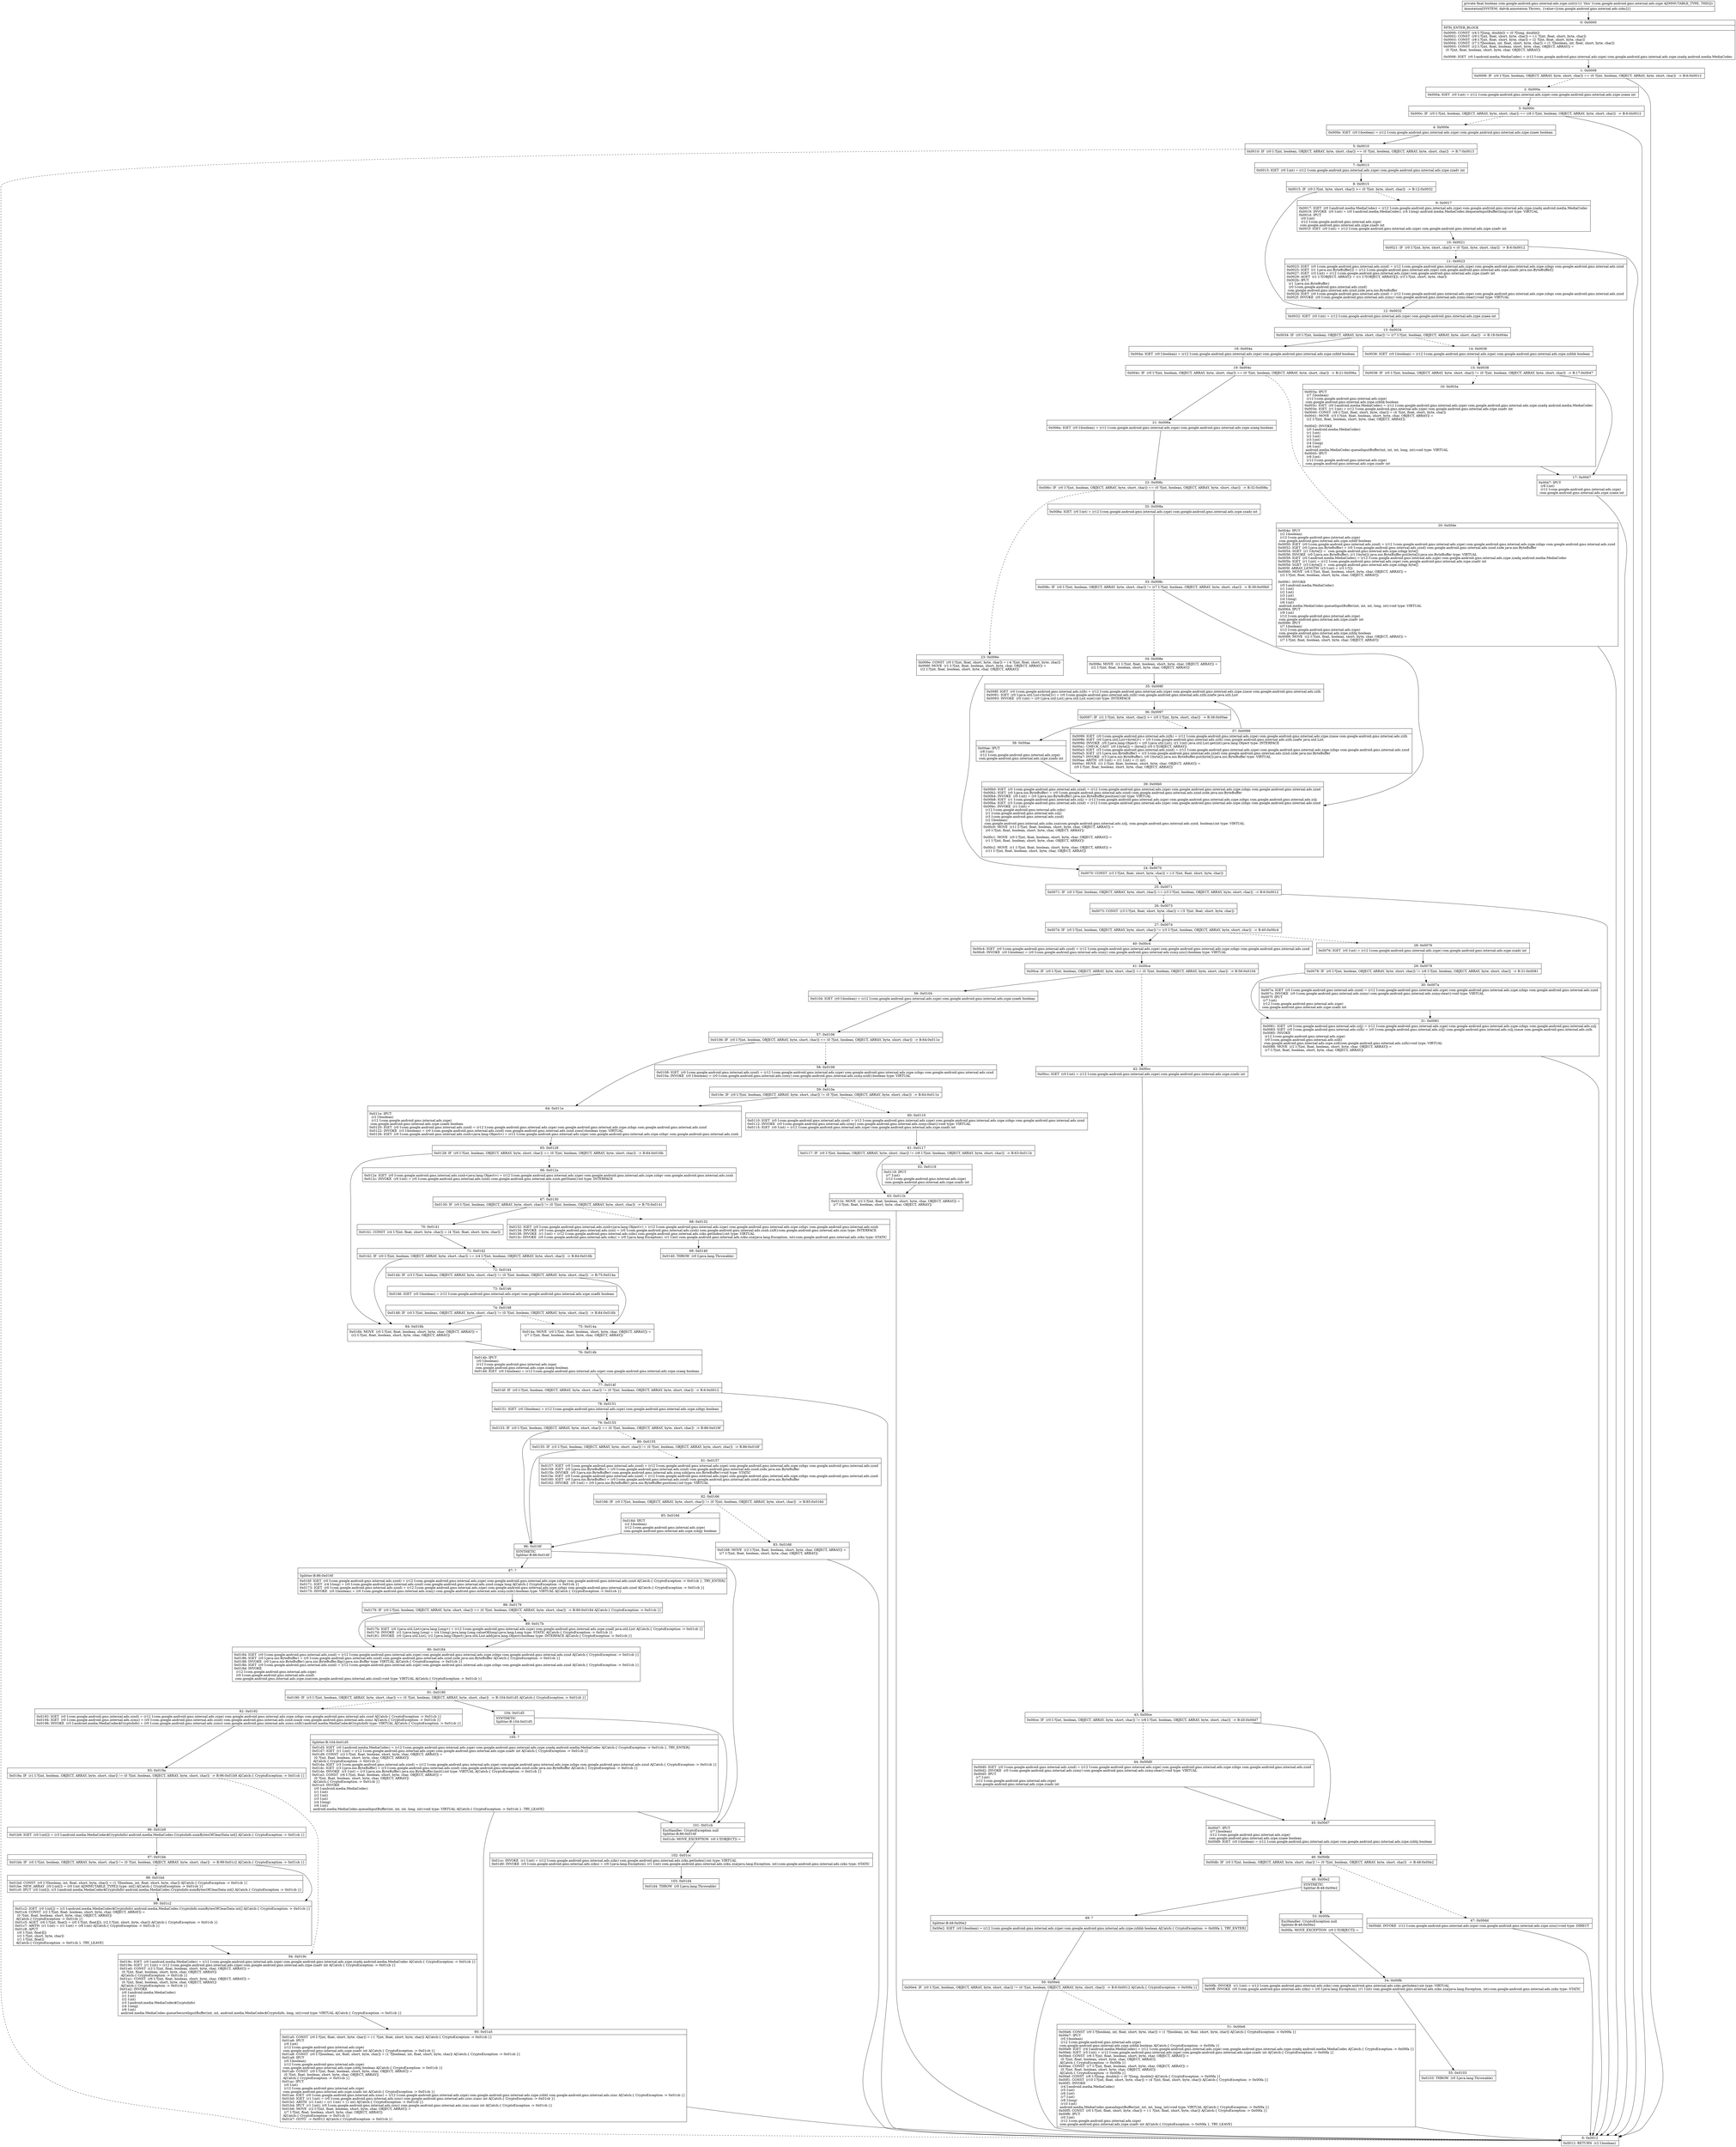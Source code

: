 digraph "CFG forcom.google.android.gms.internal.ads.zzpe.zzit()Z" {
Node_0 [shape=record,label="{0\:\ 0x0000|MTH_ENTER_BLOCK\l|0x0000: CONST  (r4 I:?[long, double]) = (0 ?[long, double]) \l0x0002: CONST  (r9 I:?[int, float, short, byte, char]) = (\-1 ?[int, float, short, byte, char]) \l0x0003: CONST  (r8 I:?[int, float, short, byte, char]) = (2 ?[int, float, short, byte, char]) \l0x0004: CONST  (r7 I:?[boolean, int, float, short, byte, char]) = (1 ?[boolean, int, float, short, byte, char]) \l0x0005: CONST  (r2 I:?[int, float, boolean, short, byte, char, OBJECT, ARRAY]) = \l  (0 ?[int, float, boolean, short, byte, char, OBJECT, ARRAY])\l \l0x0006: IGET  (r0 I:android.media.MediaCodec) = (r12 I:com.google.android.gms.internal.ads.zzpe) com.google.android.gms.internal.ads.zzpe.zzadq android.media.MediaCodec \l}"];
Node_1 [shape=record,label="{1\:\ 0x0008|0x0008: IF  (r0 I:?[int, boolean, OBJECT, ARRAY, byte, short, char]) == (0 ?[int, boolean, OBJECT, ARRAY, byte, short, char])  \-\> B:6:0x0012 \l}"];
Node_2 [shape=record,label="{2\:\ 0x000a|0x000a: IGET  (r0 I:int) = (r12 I:com.google.android.gms.internal.ads.zzpe) com.google.android.gms.internal.ads.zzpe.zzaea int \l}"];
Node_3 [shape=record,label="{3\:\ 0x000c|0x000c: IF  (r0 I:?[int, boolean, OBJECT, ARRAY, byte, short, char]) == (r8 I:?[int, boolean, OBJECT, ARRAY, byte, short, char])  \-\> B:6:0x0012 \l}"];
Node_4 [shape=record,label="{4\:\ 0x000e|0x000e: IGET  (r0 I:boolean) = (r12 I:com.google.android.gms.internal.ads.zzpe) com.google.android.gms.internal.ads.zzpe.zzaee boolean \l}"];
Node_5 [shape=record,label="{5\:\ 0x0010|0x0010: IF  (r0 I:?[int, boolean, OBJECT, ARRAY, byte, short, char]) == (0 ?[int, boolean, OBJECT, ARRAY, byte, short, char])  \-\> B:7:0x0013 \l}"];
Node_6 [shape=record,label="{6\:\ 0x0012|0x0012: RETURN  (r2 I:boolean) \l}"];
Node_7 [shape=record,label="{7\:\ 0x0013|0x0013: IGET  (r0 I:int) = (r12 I:com.google.android.gms.internal.ads.zzpe) com.google.android.gms.internal.ads.zzpe.zzadv int \l}"];
Node_8 [shape=record,label="{8\:\ 0x0015|0x0015: IF  (r0 I:?[int, byte, short, char]) \>= (0 ?[int, byte, short, char])  \-\> B:12:0x0032 \l}"];
Node_9 [shape=record,label="{9\:\ 0x0017|0x0017: IGET  (r0 I:android.media.MediaCodec) = (r12 I:com.google.android.gms.internal.ads.zzpe) com.google.android.gms.internal.ads.zzpe.zzadq android.media.MediaCodec \l0x0019: INVOKE  (r0 I:int) = (r0 I:android.media.MediaCodec), (r4 I:long) android.media.MediaCodec.dequeueInputBuffer(long):int type: VIRTUAL \l0x001d: IPUT  \l  (r0 I:int)\l  (r12 I:com.google.android.gms.internal.ads.zzpe)\l com.google.android.gms.internal.ads.zzpe.zzadv int \l0x001f: IGET  (r0 I:int) = (r12 I:com.google.android.gms.internal.ads.zzpe) com.google.android.gms.internal.ads.zzpe.zzadv int \l}"];
Node_10 [shape=record,label="{10\:\ 0x0021|0x0021: IF  (r0 I:?[int, byte, short, char]) \< (0 ?[int, byte, short, char])  \-\> B:6:0x0012 \l}"];
Node_11 [shape=record,label="{11\:\ 0x0023|0x0023: IGET  (r0 I:com.google.android.gms.internal.ads.zznd) = (r12 I:com.google.android.gms.internal.ads.zzpe) com.google.android.gms.internal.ads.zzpe.zzbgs com.google.android.gms.internal.ads.zznd \l0x0025: IGET  (r1 I:java.nio.ByteBuffer[]) = (r12 I:com.google.android.gms.internal.ads.zzpe) com.google.android.gms.internal.ads.zzpe.zzads java.nio.ByteBuffer[] \l0x0027: IGET  (r3 I:int) = (r12 I:com.google.android.gms.internal.ads.zzpe) com.google.android.gms.internal.ads.zzpe.zzadv int \l0x0029: AGET  (r1 I:?[OBJECT, ARRAY]) = (r1 I:?[OBJECT, ARRAY][]), (r3 I:?[int, short, byte, char]) \l0x002b: IPUT  \l  (r1 I:java.nio.ByteBuffer)\l  (r0 I:com.google.android.gms.internal.ads.zznd)\l com.google.android.gms.internal.ads.zznd.zzde java.nio.ByteBuffer \l0x002d: IGET  (r0 I:com.google.android.gms.internal.ads.zznd) = (r12 I:com.google.android.gms.internal.ads.zzpe) com.google.android.gms.internal.ads.zzpe.zzbgs com.google.android.gms.internal.ads.zznd \l0x002f: INVOKE  (r0 I:com.google.android.gms.internal.ads.zzmy) com.google.android.gms.internal.ads.zzmy.clear():void type: VIRTUAL \l}"];
Node_12 [shape=record,label="{12\:\ 0x0032|0x0032: IGET  (r0 I:int) = (r12 I:com.google.android.gms.internal.ads.zzpe) com.google.android.gms.internal.ads.zzpe.zzaea int \l}"];
Node_13 [shape=record,label="{13\:\ 0x0034|0x0034: IF  (r0 I:?[int, boolean, OBJECT, ARRAY, byte, short, char]) != (r7 I:?[int, boolean, OBJECT, ARRAY, byte, short, char])  \-\> B:18:0x004a \l}"];
Node_14 [shape=record,label="{14\:\ 0x0036|0x0036: IGET  (r0 I:boolean) = (r12 I:com.google.android.gms.internal.ads.zzpe) com.google.android.gms.internal.ads.zzpe.zzbhb boolean \l}"];
Node_15 [shape=record,label="{15\:\ 0x0038|0x0038: IF  (r0 I:?[int, boolean, OBJECT, ARRAY, byte, short, char]) != (0 ?[int, boolean, OBJECT, ARRAY, byte, short, char])  \-\> B:17:0x0047 \l}"];
Node_16 [shape=record,label="{16\:\ 0x003a|0x003a: IPUT  \l  (r7 I:boolean)\l  (r12 I:com.google.android.gms.internal.ads.zzpe)\l com.google.android.gms.internal.ads.zzpe.zzbhk boolean \l0x003c: IGET  (r0 I:android.media.MediaCodec) = (r12 I:com.google.android.gms.internal.ads.zzpe) com.google.android.gms.internal.ads.zzpe.zzadq android.media.MediaCodec \l0x003e: IGET  (r1 I:int) = (r12 I:com.google.android.gms.internal.ads.zzpe) com.google.android.gms.internal.ads.zzpe.zzadv int \l0x0040: CONST  (r6 I:?[int, float, short, byte, char]) = (4 ?[int, float, short, byte, char]) \l0x0041: MOVE  (r3 I:?[int, float, boolean, short, byte, char, OBJECT, ARRAY]) = \l  (r2 I:?[int, float, boolean, short, byte, char, OBJECT, ARRAY])\l \l0x0042: INVOKE  \l  (r0 I:android.media.MediaCodec)\l  (r1 I:int)\l  (r2 I:int)\l  (r3 I:int)\l  (r4 I:long)\l  (r6 I:int)\l android.media.MediaCodec.queueInputBuffer(int, int, int, long, int):void type: VIRTUAL \l0x0045: IPUT  \l  (r9 I:int)\l  (r12 I:com.google.android.gms.internal.ads.zzpe)\l com.google.android.gms.internal.ads.zzpe.zzadv int \l}"];
Node_17 [shape=record,label="{17\:\ 0x0047|0x0047: IPUT  \l  (r8 I:int)\l  (r12 I:com.google.android.gms.internal.ads.zzpe)\l com.google.android.gms.internal.ads.zzpe.zzaea int \l}"];
Node_18 [shape=record,label="{18\:\ 0x004a|0x004a: IGET  (r0 I:boolean) = (r12 I:com.google.android.gms.internal.ads.zzpe) com.google.android.gms.internal.ads.zzpe.zzbhf boolean \l}"];
Node_19 [shape=record,label="{19\:\ 0x004c|0x004c: IF  (r0 I:?[int, boolean, OBJECT, ARRAY, byte, short, char]) == (0 ?[int, boolean, OBJECT, ARRAY, byte, short, char])  \-\> B:21:0x006a \l}"];
Node_20 [shape=record,label="{20\:\ 0x004e|0x004e: IPUT  \l  (r2 I:boolean)\l  (r12 I:com.google.android.gms.internal.ads.zzpe)\l com.google.android.gms.internal.ads.zzpe.zzbhf boolean \l0x0050: IGET  (r0 I:com.google.android.gms.internal.ads.zznd) = (r12 I:com.google.android.gms.internal.ads.zzpe) com.google.android.gms.internal.ads.zzpe.zzbgs com.google.android.gms.internal.ads.zznd \l0x0052: IGET  (r0 I:java.nio.ByteBuffer) = (r0 I:com.google.android.gms.internal.ads.zznd) com.google.android.gms.internal.ads.zznd.zzde java.nio.ByteBuffer \l0x0054: SGET  (r1 I:byte[]) =  com.google.android.gms.internal.ads.zzpe.zzbgp byte[] \l0x0056: INVOKE  (r0 I:java.nio.ByteBuffer), (r1 I:byte[]) java.nio.ByteBuffer.put(byte[]):java.nio.ByteBuffer type: VIRTUAL \l0x0059: IGET  (r0 I:android.media.MediaCodec) = (r12 I:com.google.android.gms.internal.ads.zzpe) com.google.android.gms.internal.ads.zzpe.zzadq android.media.MediaCodec \l0x005b: IGET  (r1 I:int) = (r12 I:com.google.android.gms.internal.ads.zzpe) com.google.android.gms.internal.ads.zzpe.zzadv int \l0x005d: SGET  (r3 I:byte[]) =  com.google.android.gms.internal.ads.zzpe.zzbgp byte[] \l0x005f: ARRAY_LENGTH  (r3 I:int) = (r3 I:?[]) \l0x0060: MOVE  (r6 I:?[int, float, boolean, short, byte, char, OBJECT, ARRAY]) = \l  (r2 I:?[int, float, boolean, short, byte, char, OBJECT, ARRAY])\l \l0x0061: INVOKE  \l  (r0 I:android.media.MediaCodec)\l  (r1 I:int)\l  (r2 I:int)\l  (r3 I:int)\l  (r4 I:long)\l  (r6 I:int)\l android.media.MediaCodec.queueInputBuffer(int, int, int, long, int):void type: VIRTUAL \l0x0064: IPUT  \l  (r9 I:int)\l  (r12 I:com.google.android.gms.internal.ads.zzpe)\l com.google.android.gms.internal.ads.zzpe.zzadv int \l0x0066: IPUT  \l  (r7 I:boolean)\l  (r12 I:com.google.android.gms.internal.ads.zzpe)\l com.google.android.gms.internal.ads.zzpe.zzbhj boolean \l0x0068: MOVE  (r2 I:?[int, float, boolean, short, byte, char, OBJECT, ARRAY]) = \l  (r7 I:?[int, float, boolean, short, byte, char, OBJECT, ARRAY])\l \l}"];
Node_21 [shape=record,label="{21\:\ 0x006a|0x006a: IGET  (r0 I:boolean) = (r12 I:com.google.android.gms.internal.ads.zzpe) com.google.android.gms.internal.ads.zzpe.zzaeg boolean \l}"];
Node_22 [shape=record,label="{22\:\ 0x006c|0x006c: IF  (r0 I:?[int, boolean, OBJECT, ARRAY, byte, short, char]) == (0 ?[int, boolean, OBJECT, ARRAY, byte, short, char])  \-\> B:32:0x008a \l}"];
Node_23 [shape=record,label="{23\:\ 0x006e|0x006e: CONST  (r0 I:?[int, float, short, byte, char]) = (\-4 ?[int, float, short, byte, char]) \l0x006f: MOVE  (r1 I:?[int, float, boolean, short, byte, char, OBJECT, ARRAY]) = \l  (r2 I:?[int, float, boolean, short, byte, char, OBJECT, ARRAY])\l \l}"];
Node_24 [shape=record,label="{24\:\ 0x0070|0x0070: CONST  (r3 I:?[int, float, short, byte, char]) = (\-3 ?[int, float, short, byte, char]) \l}"];
Node_25 [shape=record,label="{25\:\ 0x0071|0x0071: IF  (r0 I:?[int, boolean, OBJECT, ARRAY, byte, short, char]) == (r3 I:?[int, boolean, OBJECT, ARRAY, byte, short, char])  \-\> B:6:0x0012 \l}"];
Node_26 [shape=record,label="{26\:\ 0x0073|0x0073: CONST  (r3 I:?[int, float, short, byte, char]) = (\-5 ?[int, float, short, byte, char]) \l}"];
Node_27 [shape=record,label="{27\:\ 0x0074|0x0074: IF  (r0 I:?[int, boolean, OBJECT, ARRAY, byte, short, char]) != (r3 I:?[int, boolean, OBJECT, ARRAY, byte, short, char])  \-\> B:40:0x00c4 \l}"];
Node_28 [shape=record,label="{28\:\ 0x0076|0x0076: IGET  (r0 I:int) = (r12 I:com.google.android.gms.internal.ads.zzpe) com.google.android.gms.internal.ads.zzpe.zzadz int \l}"];
Node_29 [shape=record,label="{29\:\ 0x0078|0x0078: IF  (r0 I:?[int, boolean, OBJECT, ARRAY, byte, short, char]) != (r8 I:?[int, boolean, OBJECT, ARRAY, byte, short, char])  \-\> B:31:0x0081 \l}"];
Node_30 [shape=record,label="{30\:\ 0x007a|0x007a: IGET  (r0 I:com.google.android.gms.internal.ads.zznd) = (r12 I:com.google.android.gms.internal.ads.zzpe) com.google.android.gms.internal.ads.zzpe.zzbgs com.google.android.gms.internal.ads.zznd \l0x007c: INVOKE  (r0 I:com.google.android.gms.internal.ads.zzmy) com.google.android.gms.internal.ads.zzmy.clear():void type: VIRTUAL \l0x007f: IPUT  \l  (r7 I:int)\l  (r12 I:com.google.android.gms.internal.ads.zzpe)\l com.google.android.gms.internal.ads.zzpe.zzadz int \l}"];
Node_31 [shape=record,label="{31\:\ 0x0081|0x0081: IGET  (r0 I:com.google.android.gms.internal.ads.zzlj) = (r12 I:com.google.android.gms.internal.ads.zzpe) com.google.android.gms.internal.ads.zzpe.zzbgu com.google.android.gms.internal.ads.zzlj \l0x0083: IGET  (r0 I:com.google.android.gms.internal.ads.zzlh) = (r0 I:com.google.android.gms.internal.ads.zzlj) com.google.android.gms.internal.ads.zzlj.zzaue com.google.android.gms.internal.ads.zzlh \l0x0085: INVOKE  \l  (r12 I:com.google.android.gms.internal.ads.zzpe)\l  (r0 I:com.google.android.gms.internal.ads.zzlh)\l com.google.android.gms.internal.ads.zzpe.zzd(com.google.android.gms.internal.ads.zzlh):void type: VIRTUAL \l0x0088: MOVE  (r2 I:?[int, float, boolean, short, byte, char, OBJECT, ARRAY]) = \l  (r7 I:?[int, float, boolean, short, byte, char, OBJECT, ARRAY])\l \l}"];
Node_32 [shape=record,label="{32\:\ 0x008a|0x008a: IGET  (r0 I:int) = (r12 I:com.google.android.gms.internal.ads.zzpe) com.google.android.gms.internal.ads.zzpe.zzadz int \l}"];
Node_33 [shape=record,label="{33\:\ 0x008c|0x008c: IF  (r0 I:?[int, boolean, OBJECT, ARRAY, byte, short, char]) != (r7 I:?[int, boolean, OBJECT, ARRAY, byte, short, char])  \-\> B:39:0x00b0 \l}"];
Node_34 [shape=record,label="{34\:\ 0x008e|0x008e: MOVE  (r1 I:?[int, float, boolean, short, byte, char, OBJECT, ARRAY]) = \l  (r2 I:?[int, float, boolean, short, byte, char, OBJECT, ARRAY])\l \l}"];
Node_35 [shape=record,label="{35\:\ 0x008f|0x008f: IGET  (r0 I:com.google.android.gms.internal.ads.zzlh) = (r12 I:com.google.android.gms.internal.ads.zzpe) com.google.android.gms.internal.ads.zzpe.zzaue com.google.android.gms.internal.ads.zzlh \l0x0091: IGET  (r0 I:java.util.List\<byte[]\>) = (r0 I:com.google.android.gms.internal.ads.zzlh) com.google.android.gms.internal.ads.zzlh.zzafw java.util.List \l0x0093: INVOKE  (r0 I:int) = (r0 I:java.util.List) java.util.List.size():int type: INTERFACE \l}"];
Node_36 [shape=record,label="{36\:\ 0x0097|0x0097: IF  (r1 I:?[int, byte, short, char]) \>= (r0 I:?[int, byte, short, char])  \-\> B:38:0x00ae \l}"];
Node_37 [shape=record,label="{37\:\ 0x0099|0x0099: IGET  (r0 I:com.google.android.gms.internal.ads.zzlh) = (r12 I:com.google.android.gms.internal.ads.zzpe) com.google.android.gms.internal.ads.zzpe.zzaue com.google.android.gms.internal.ads.zzlh \l0x009b: IGET  (r0 I:java.util.List\<byte[]\>) = (r0 I:com.google.android.gms.internal.ads.zzlh) com.google.android.gms.internal.ads.zzlh.zzafw java.util.List \l0x009d: INVOKE  (r0 I:java.lang.Object) = (r0 I:java.util.List), (r1 I:int) java.util.List.get(int):java.lang.Object type: INTERFACE \l0x00a1: CHECK_CAST  (r0 I:byte[]) = (byte[]) (r0 I:?[OBJECT, ARRAY]) \l0x00a3: IGET  (r3 I:com.google.android.gms.internal.ads.zznd) = (r12 I:com.google.android.gms.internal.ads.zzpe) com.google.android.gms.internal.ads.zzpe.zzbgs com.google.android.gms.internal.ads.zznd \l0x00a5: IGET  (r3 I:java.nio.ByteBuffer) = (r3 I:com.google.android.gms.internal.ads.zznd) com.google.android.gms.internal.ads.zznd.zzde java.nio.ByteBuffer \l0x00a7: INVOKE  (r3 I:java.nio.ByteBuffer), (r0 I:byte[]) java.nio.ByteBuffer.put(byte[]):java.nio.ByteBuffer type: VIRTUAL \l0x00aa: ARITH  (r0 I:int) = (r1 I:int) + (1 int) \l0x00ac: MOVE  (r1 I:?[int, float, boolean, short, byte, char, OBJECT, ARRAY]) = \l  (r0 I:?[int, float, boolean, short, byte, char, OBJECT, ARRAY])\l \l}"];
Node_38 [shape=record,label="{38\:\ 0x00ae|0x00ae: IPUT  \l  (r8 I:int)\l  (r12 I:com.google.android.gms.internal.ads.zzpe)\l com.google.android.gms.internal.ads.zzpe.zzadz int \l}"];
Node_39 [shape=record,label="{39\:\ 0x00b0|0x00b0: IGET  (r0 I:com.google.android.gms.internal.ads.zznd) = (r12 I:com.google.android.gms.internal.ads.zzpe) com.google.android.gms.internal.ads.zzpe.zzbgs com.google.android.gms.internal.ads.zznd \l0x00b2: IGET  (r0 I:java.nio.ByteBuffer) = (r0 I:com.google.android.gms.internal.ads.zznd) com.google.android.gms.internal.ads.zznd.zzde java.nio.ByteBuffer \l0x00b4: INVOKE  (r0 I:int) = (r0 I:java.nio.ByteBuffer) java.nio.ByteBuffer.position():int type: VIRTUAL \l0x00b8: IGET  (r1 I:com.google.android.gms.internal.ads.zzlj) = (r12 I:com.google.android.gms.internal.ads.zzpe) com.google.android.gms.internal.ads.zzpe.zzbgu com.google.android.gms.internal.ads.zzlj \l0x00ba: IGET  (r3 I:com.google.android.gms.internal.ads.zznd) = (r12 I:com.google.android.gms.internal.ads.zzpe) com.google.android.gms.internal.ads.zzpe.zzbgs com.google.android.gms.internal.ads.zznd \l0x00bc: INVOKE  (r1 I:int) = \l  (r12 I:com.google.android.gms.internal.ads.zzks)\l  (r1 I:com.google.android.gms.internal.ads.zzlj)\l  (r3 I:com.google.android.gms.internal.ads.zznd)\l  (r2 I:boolean)\l com.google.android.gms.internal.ads.zzks.zza(com.google.android.gms.internal.ads.zzlj, com.google.android.gms.internal.ads.zznd, boolean):int type: VIRTUAL \l0x00c0: MOVE  (r11 I:?[int, float, boolean, short, byte, char, OBJECT, ARRAY]) = \l  (r0 I:?[int, float, boolean, short, byte, char, OBJECT, ARRAY])\l \l0x00c1: MOVE  (r0 I:?[int, float, boolean, short, byte, char, OBJECT, ARRAY]) = \l  (r1 I:?[int, float, boolean, short, byte, char, OBJECT, ARRAY])\l \l0x00c2: MOVE  (r1 I:?[int, float, boolean, short, byte, char, OBJECT, ARRAY]) = \l  (r11 I:?[int, float, boolean, short, byte, char, OBJECT, ARRAY])\l \l}"];
Node_40 [shape=record,label="{40\:\ 0x00c4|0x00c4: IGET  (r0 I:com.google.android.gms.internal.ads.zznd) = (r12 I:com.google.android.gms.internal.ads.zzpe) com.google.android.gms.internal.ads.zzpe.zzbgs com.google.android.gms.internal.ads.zznd \l0x00c6: INVOKE  (r0 I:boolean) = (r0 I:com.google.android.gms.internal.ads.zzmy) com.google.android.gms.internal.ads.zzmy.zzic():boolean type: VIRTUAL \l}"];
Node_41 [shape=record,label="{41\:\ 0x00ca|0x00ca: IF  (r0 I:?[int, boolean, OBJECT, ARRAY, byte, short, char]) == (0 ?[int, boolean, OBJECT, ARRAY, byte, short, char])  \-\> B:56:0x0104 \l}"];
Node_42 [shape=record,label="{42\:\ 0x00cc|0x00cc: IGET  (r0 I:int) = (r12 I:com.google.android.gms.internal.ads.zzpe) com.google.android.gms.internal.ads.zzpe.zzadz int \l}"];
Node_43 [shape=record,label="{43\:\ 0x00ce|0x00ce: IF  (r0 I:?[int, boolean, OBJECT, ARRAY, byte, short, char]) != (r8 I:?[int, boolean, OBJECT, ARRAY, byte, short, char])  \-\> B:45:0x00d7 \l}"];
Node_44 [shape=record,label="{44\:\ 0x00d0|0x00d0: IGET  (r0 I:com.google.android.gms.internal.ads.zznd) = (r12 I:com.google.android.gms.internal.ads.zzpe) com.google.android.gms.internal.ads.zzpe.zzbgs com.google.android.gms.internal.ads.zznd \l0x00d2: INVOKE  (r0 I:com.google.android.gms.internal.ads.zzmy) com.google.android.gms.internal.ads.zzmy.clear():void type: VIRTUAL \l0x00d5: IPUT  \l  (r7 I:int)\l  (r12 I:com.google.android.gms.internal.ads.zzpe)\l com.google.android.gms.internal.ads.zzpe.zzadz int \l}"];
Node_45 [shape=record,label="{45\:\ 0x00d7|0x00d7: IPUT  \l  (r7 I:boolean)\l  (r12 I:com.google.android.gms.internal.ads.zzpe)\l com.google.android.gms.internal.ads.zzpe.zzaee boolean \l0x00d9: IGET  (r0 I:boolean) = (r12 I:com.google.android.gms.internal.ads.zzpe) com.google.android.gms.internal.ads.zzpe.zzbhj boolean \l}"];
Node_46 [shape=record,label="{46\:\ 0x00db|0x00db: IF  (r0 I:?[int, boolean, OBJECT, ARRAY, byte, short, char]) != (0 ?[int, boolean, OBJECT, ARRAY, byte, short, char])  \-\> B:48:0x00e2 \l}"];
Node_47 [shape=record,label="{47\:\ 0x00dd|0x00dd: INVOKE  (r12 I:com.google.android.gms.internal.ads.zzpe) com.google.android.gms.internal.ads.zzpe.zziu():void type: DIRECT \l}"];
Node_48 [shape=record,label="{48\:\ 0x00e2|SYNTHETIC\lSplitter:B:48:0x00e2\l}"];
Node_49 [shape=record,label="{49\:\ ?|Splitter:B:48:0x00e2\l|0x00e2: IGET  (r0 I:boolean) = (r12 I:com.google.android.gms.internal.ads.zzpe) com.google.android.gms.internal.ads.zzpe.zzbhb boolean A[Catch:\{ CryptoException \-\> 0x00fa \}, TRY_ENTER]\l}"];
Node_50 [shape=record,label="{50\:\ 0x00e4|0x00e4: IF  (r0 I:?[int, boolean, OBJECT, ARRAY, byte, short, char]) != (0 ?[int, boolean, OBJECT, ARRAY, byte, short, char])  \-\> B:6:0x0012 A[Catch:\{ CryptoException \-\> 0x00fa \}]\l}"];
Node_51 [shape=record,label="{51\:\ 0x00e6|0x00e6: CONST  (r0 I:?[boolean, int, float, short, byte, char]) = (1 ?[boolean, int, float, short, byte, char]) A[Catch:\{ CryptoException \-\> 0x00fa \}]\l0x00e7: IPUT  \l  (r0 I:boolean)\l  (r12 I:com.google.android.gms.internal.ads.zzpe)\l com.google.android.gms.internal.ads.zzpe.zzbhk boolean A[Catch:\{ CryptoException \-\> 0x00fa \}]\l0x00e9: IGET  (r4 I:android.media.MediaCodec) = (r12 I:com.google.android.gms.internal.ads.zzpe) com.google.android.gms.internal.ads.zzpe.zzadq android.media.MediaCodec A[Catch:\{ CryptoException \-\> 0x00fa \}]\l0x00eb: IGET  (r5 I:int) = (r12 I:com.google.android.gms.internal.ads.zzpe) com.google.android.gms.internal.ads.zzpe.zzadv int A[Catch:\{ CryptoException \-\> 0x00fa \}]\l0x00ed: CONST  (r6 I:?[int, float, boolean, short, byte, char, OBJECT, ARRAY]) = \l  (0 ?[int, float, boolean, short, byte, char, OBJECT, ARRAY])\l A[Catch:\{ CryptoException \-\> 0x00fa \}]\l0x00ee: CONST  (r7 I:?[int, float, boolean, short, byte, char, OBJECT, ARRAY]) = \l  (0 ?[int, float, boolean, short, byte, char, OBJECT, ARRAY])\l A[Catch:\{ CryptoException \-\> 0x00fa \}]\l0x00ef: CONST  (r8 I:?[long, double]) = (0 ?[long, double]) A[Catch:\{ CryptoException \-\> 0x00fa \}]\l0x00f1: CONST  (r10 I:?[int, float, short, byte, char]) = (4 ?[int, float, short, byte, char]) A[Catch:\{ CryptoException \-\> 0x00fa \}]\l0x00f2: INVOKE  \l  (r4 I:android.media.MediaCodec)\l  (r5 I:int)\l  (r6 I:int)\l  (r7 I:int)\l  (r8 I:long)\l  (r10 I:int)\l android.media.MediaCodec.queueInputBuffer(int, int, int, long, int):void type: VIRTUAL A[Catch:\{ CryptoException \-\> 0x00fa \}]\l0x00f5: CONST  (r0 I:?[int, float, short, byte, char]) = (\-1 ?[int, float, short, byte, char]) A[Catch:\{ CryptoException \-\> 0x00fa \}]\l0x00f6: IPUT  \l  (r0 I:int)\l  (r12 I:com.google.android.gms.internal.ads.zzpe)\l com.google.android.gms.internal.ads.zzpe.zzadv int A[Catch:\{ CryptoException \-\> 0x00fa \}, TRY_LEAVE]\l}"];
Node_53 [shape=record,label="{53\:\ 0x00fa|ExcHandler: CryptoException null\lSplitter:B:48:0x00e2\l|0x00fa: MOVE_EXCEPTION  (r0 I:?[OBJECT]) =  \l}"];
Node_54 [shape=record,label="{54\:\ 0x00fb|0x00fb: INVOKE  (r1 I:int) = (r12 I:com.google.android.gms.internal.ads.zzks) com.google.android.gms.internal.ads.zzks.getIndex():int type: VIRTUAL \l0x00ff: INVOKE  (r0 I:com.google.android.gms.internal.ads.zzku) = (r0 I:java.lang.Exception), (r1 I:int) com.google.android.gms.internal.ads.zzku.zza(java.lang.Exception, int):com.google.android.gms.internal.ads.zzku type: STATIC \l}"];
Node_55 [shape=record,label="{55\:\ 0x0103|0x0103: THROW  (r0 I:java.lang.Throwable) \l}"];
Node_56 [shape=record,label="{56\:\ 0x0104|0x0104: IGET  (r0 I:boolean) = (r12 I:com.google.android.gms.internal.ads.zzpe) com.google.android.gms.internal.ads.zzpe.zzaeh boolean \l}"];
Node_57 [shape=record,label="{57\:\ 0x0106|0x0106: IF  (r0 I:?[int, boolean, OBJECT, ARRAY, byte, short, char]) == (0 ?[int, boolean, OBJECT, ARRAY, byte, short, char])  \-\> B:64:0x011e \l}"];
Node_58 [shape=record,label="{58\:\ 0x0108|0x0108: IGET  (r0 I:com.google.android.gms.internal.ads.zznd) = (r12 I:com.google.android.gms.internal.ads.zzpe) com.google.android.gms.internal.ads.zzpe.zzbgs com.google.android.gms.internal.ads.zznd \l0x010a: INVOKE  (r0 I:boolean) = (r0 I:com.google.android.gms.internal.ads.zzmy) com.google.android.gms.internal.ads.zzmy.zzid():boolean type: VIRTUAL \l}"];
Node_59 [shape=record,label="{59\:\ 0x010e|0x010e: IF  (r0 I:?[int, boolean, OBJECT, ARRAY, byte, short, char]) != (0 ?[int, boolean, OBJECT, ARRAY, byte, short, char])  \-\> B:64:0x011e \l}"];
Node_60 [shape=record,label="{60\:\ 0x0110|0x0110: IGET  (r0 I:com.google.android.gms.internal.ads.zznd) = (r12 I:com.google.android.gms.internal.ads.zzpe) com.google.android.gms.internal.ads.zzpe.zzbgs com.google.android.gms.internal.ads.zznd \l0x0112: INVOKE  (r0 I:com.google.android.gms.internal.ads.zzmy) com.google.android.gms.internal.ads.zzmy.clear():void type: VIRTUAL \l0x0115: IGET  (r0 I:int) = (r12 I:com.google.android.gms.internal.ads.zzpe) com.google.android.gms.internal.ads.zzpe.zzadz int \l}"];
Node_61 [shape=record,label="{61\:\ 0x0117|0x0117: IF  (r0 I:?[int, boolean, OBJECT, ARRAY, byte, short, char]) != (r8 I:?[int, boolean, OBJECT, ARRAY, byte, short, char])  \-\> B:63:0x011b \l}"];
Node_62 [shape=record,label="{62\:\ 0x0119|0x0119: IPUT  \l  (r7 I:int)\l  (r12 I:com.google.android.gms.internal.ads.zzpe)\l com.google.android.gms.internal.ads.zzpe.zzadz int \l}"];
Node_63 [shape=record,label="{63\:\ 0x011b|0x011b: MOVE  (r2 I:?[int, float, boolean, short, byte, char, OBJECT, ARRAY]) = \l  (r7 I:?[int, float, boolean, short, byte, char, OBJECT, ARRAY])\l \l}"];
Node_64 [shape=record,label="{64\:\ 0x011e|0x011e: IPUT  \l  (r2 I:boolean)\l  (r12 I:com.google.android.gms.internal.ads.zzpe)\l com.google.android.gms.internal.ads.zzpe.zzaeh boolean \l0x0120: IGET  (r0 I:com.google.android.gms.internal.ads.zznd) = (r12 I:com.google.android.gms.internal.ads.zzpe) com.google.android.gms.internal.ads.zzpe.zzbgs com.google.android.gms.internal.ads.zznd \l0x0122: INVOKE  (r3 I:boolean) = (r0 I:com.google.android.gms.internal.ads.zznd) com.google.android.gms.internal.ads.zznd.zzeo():boolean type: VIRTUAL \l0x0126: IGET  (r0 I:com.google.android.gms.internal.ads.zznh\<java.lang.Object\>) = (r12 I:com.google.android.gms.internal.ads.zzpe) com.google.android.gms.internal.ads.zzpe.zzbgv com.google.android.gms.internal.ads.zznh \l}"];
Node_65 [shape=record,label="{65\:\ 0x0128|0x0128: IF  (r0 I:?[int, boolean, OBJECT, ARRAY, byte, short, char]) == (0 ?[int, boolean, OBJECT, ARRAY, byte, short, char])  \-\> B:84:0x016b \l}"];
Node_66 [shape=record,label="{66\:\ 0x012a|0x012a: IGET  (r0 I:com.google.android.gms.internal.ads.zznh\<java.lang.Object\>) = (r12 I:com.google.android.gms.internal.ads.zzpe) com.google.android.gms.internal.ads.zzpe.zzbgv com.google.android.gms.internal.ads.zznh \l0x012c: INVOKE  (r0 I:int) = (r0 I:com.google.android.gms.internal.ads.zznh) com.google.android.gms.internal.ads.zznh.getState():int type: INTERFACE \l}"];
Node_67 [shape=record,label="{67\:\ 0x0130|0x0130: IF  (r0 I:?[int, boolean, OBJECT, ARRAY, byte, short, char]) != (0 ?[int, boolean, OBJECT, ARRAY, byte, short, char])  \-\> B:70:0x0141 \l}"];
Node_68 [shape=record,label="{68\:\ 0x0132|0x0132: IGET  (r0 I:com.google.android.gms.internal.ads.zznh\<java.lang.Object\>) = (r12 I:com.google.android.gms.internal.ads.zzpe) com.google.android.gms.internal.ads.zzpe.zzbgv com.google.android.gms.internal.ads.zznh \l0x0134: INVOKE  (r0 I:com.google.android.gms.internal.ads.zzni) = (r0 I:com.google.android.gms.internal.ads.zznh) com.google.android.gms.internal.ads.zznh.zzif():com.google.android.gms.internal.ads.zzni type: INTERFACE \l0x0138: INVOKE  (r1 I:int) = (r12 I:com.google.android.gms.internal.ads.zzks) com.google.android.gms.internal.ads.zzks.getIndex():int type: VIRTUAL \l0x013c: INVOKE  (r0 I:com.google.android.gms.internal.ads.zzku) = (r0 I:java.lang.Exception), (r1 I:int) com.google.android.gms.internal.ads.zzku.zza(java.lang.Exception, int):com.google.android.gms.internal.ads.zzku type: STATIC \l}"];
Node_69 [shape=record,label="{69\:\ 0x0140|0x0140: THROW  (r0 I:java.lang.Throwable) \l}"];
Node_70 [shape=record,label="{70\:\ 0x0141|0x0141: CONST  (r4 I:?[int, float, short, byte, char]) = (4 ?[int, float, short, byte, char]) \l}"];
Node_71 [shape=record,label="{71\:\ 0x0142|0x0142: IF  (r0 I:?[int, boolean, OBJECT, ARRAY, byte, short, char]) == (r4 I:?[int, boolean, OBJECT, ARRAY, byte, short, char])  \-\> B:84:0x016b \l}"];
Node_72 [shape=record,label="{72\:\ 0x0144|0x0144: IF  (r3 I:?[int, boolean, OBJECT, ARRAY, byte, short, char]) != (0 ?[int, boolean, OBJECT, ARRAY, byte, short, char])  \-\> B:75:0x014a \l}"];
Node_73 [shape=record,label="{73\:\ 0x0146|0x0146: IGET  (r0 I:boolean) = (r12 I:com.google.android.gms.internal.ads.zzpe) com.google.android.gms.internal.ads.zzpe.zzadh boolean \l}"];
Node_74 [shape=record,label="{74\:\ 0x0148|0x0148: IF  (r0 I:?[int, boolean, OBJECT, ARRAY, byte, short, char]) != (0 ?[int, boolean, OBJECT, ARRAY, byte, short, char])  \-\> B:84:0x016b \l}"];
Node_75 [shape=record,label="{75\:\ 0x014a|0x014a: MOVE  (r0 I:?[int, float, boolean, short, byte, char, OBJECT, ARRAY]) = \l  (r7 I:?[int, float, boolean, short, byte, char, OBJECT, ARRAY])\l \l}"];
Node_76 [shape=record,label="{76\:\ 0x014b|0x014b: IPUT  \l  (r0 I:boolean)\l  (r12 I:com.google.android.gms.internal.ads.zzpe)\l com.google.android.gms.internal.ads.zzpe.zzaeg boolean \l0x014d: IGET  (r0 I:boolean) = (r12 I:com.google.android.gms.internal.ads.zzpe) com.google.android.gms.internal.ads.zzpe.zzaeg boolean \l}"];
Node_77 [shape=record,label="{77\:\ 0x014f|0x014f: IF  (r0 I:?[int, boolean, OBJECT, ARRAY, byte, short, char]) != (0 ?[int, boolean, OBJECT, ARRAY, byte, short, char])  \-\> B:6:0x0012 \l}"];
Node_78 [shape=record,label="{78\:\ 0x0151|0x0151: IGET  (r0 I:boolean) = (r12 I:com.google.android.gms.internal.ads.zzpe) com.google.android.gms.internal.ads.zzpe.zzbgy boolean \l}"];
Node_79 [shape=record,label="{79\:\ 0x0153|0x0153: IF  (r0 I:?[int, boolean, OBJECT, ARRAY, byte, short, char]) == (0 ?[int, boolean, OBJECT, ARRAY, byte, short, char])  \-\> B:86:0x016f \l}"];
Node_80 [shape=record,label="{80\:\ 0x0155|0x0155: IF  (r3 I:?[int, boolean, OBJECT, ARRAY, byte, short, char]) != (0 ?[int, boolean, OBJECT, ARRAY, byte, short, char])  \-\> B:86:0x016f \l}"];
Node_81 [shape=record,label="{81\:\ 0x0157|0x0157: IGET  (r0 I:com.google.android.gms.internal.ads.zznd) = (r12 I:com.google.android.gms.internal.ads.zzpe) com.google.android.gms.internal.ads.zzpe.zzbgs com.google.android.gms.internal.ads.zznd \l0x0159: IGET  (r0 I:java.nio.ByteBuffer) = (r0 I:com.google.android.gms.internal.ads.zznd) com.google.android.gms.internal.ads.zznd.zzde java.nio.ByteBuffer \l0x015b: INVOKE  (r0 I:java.nio.ByteBuffer) com.google.android.gms.internal.ads.zzsq.zzk(java.nio.ByteBuffer):void type: STATIC \l0x015e: IGET  (r0 I:com.google.android.gms.internal.ads.zznd) = (r12 I:com.google.android.gms.internal.ads.zzpe) com.google.android.gms.internal.ads.zzpe.zzbgs com.google.android.gms.internal.ads.zznd \l0x0160: IGET  (r0 I:java.nio.ByteBuffer) = (r0 I:com.google.android.gms.internal.ads.zznd) com.google.android.gms.internal.ads.zznd.zzde java.nio.ByteBuffer \l0x0162: INVOKE  (r0 I:int) = (r0 I:java.nio.ByteBuffer) java.nio.ByteBuffer.position():int type: VIRTUAL \l}"];
Node_82 [shape=record,label="{82\:\ 0x0166|0x0166: IF  (r0 I:?[int, boolean, OBJECT, ARRAY, byte, short, char]) != (0 ?[int, boolean, OBJECT, ARRAY, byte, short, char])  \-\> B:85:0x016d \l}"];
Node_83 [shape=record,label="{83\:\ 0x0168|0x0168: MOVE  (r2 I:?[int, float, boolean, short, byte, char, OBJECT, ARRAY]) = \l  (r7 I:?[int, float, boolean, short, byte, char, OBJECT, ARRAY])\l \l}"];
Node_84 [shape=record,label="{84\:\ 0x016b|0x016b: MOVE  (r0 I:?[int, float, boolean, short, byte, char, OBJECT, ARRAY]) = \l  (r2 I:?[int, float, boolean, short, byte, char, OBJECT, ARRAY])\l \l}"];
Node_85 [shape=record,label="{85\:\ 0x016d|0x016d: IPUT  \l  (r2 I:boolean)\l  (r12 I:com.google.android.gms.internal.ads.zzpe)\l com.google.android.gms.internal.ads.zzpe.zzbgy boolean \l}"];
Node_86 [shape=record,label="{86\:\ 0x016f|SYNTHETIC\lSplitter:B:86:0x016f\l}"];
Node_87 [shape=record,label="{87\:\ ?|Splitter:B:86:0x016f\l|0x016f: IGET  (r0 I:com.google.android.gms.internal.ads.zznd) = (r12 I:com.google.android.gms.internal.ads.zzpe) com.google.android.gms.internal.ads.zzpe.zzbgs com.google.android.gms.internal.ads.zznd A[Catch:\{ CryptoException \-\> 0x01cb \}, TRY_ENTER]\l0x0171: IGET  (r4 I:long) = (r0 I:com.google.android.gms.internal.ads.zznd) com.google.android.gms.internal.ads.zznd.zzaga long A[Catch:\{ CryptoException \-\> 0x01cb \}]\l0x0173: IGET  (r0 I:com.google.android.gms.internal.ads.zznd) = (r12 I:com.google.android.gms.internal.ads.zzpe) com.google.android.gms.internal.ads.zzpe.zzbgs com.google.android.gms.internal.ads.zznd A[Catch:\{ CryptoException \-\> 0x01cb \}]\l0x0175: INVOKE  (r0 I:boolean) = (r0 I:com.google.android.gms.internal.ads.zzmy) com.google.android.gms.internal.ads.zzmy.zzib():boolean type: VIRTUAL A[Catch:\{ CryptoException \-\> 0x01cb \}]\l}"];
Node_88 [shape=record,label="{88\:\ 0x0179|0x0179: IF  (r0 I:?[int, boolean, OBJECT, ARRAY, byte, short, char]) == (0 ?[int, boolean, OBJECT, ARRAY, byte, short, char])  \-\> B:90:0x0184 A[Catch:\{ CryptoException \-\> 0x01cb \}]\l}"];
Node_89 [shape=record,label="{89\:\ 0x017b|0x017b: IGET  (r0 I:java.util.List\<java.lang.Long\>) = (r12 I:com.google.android.gms.internal.ads.zzpe) com.google.android.gms.internal.ads.zzpe.zzadl java.util.List A[Catch:\{ CryptoException \-\> 0x01cb \}]\l0x017d: INVOKE  (r2 I:java.lang.Long) = (r4 I:long) java.lang.Long.valueOf(long):java.lang.Long type: STATIC A[Catch:\{ CryptoException \-\> 0x01cb \}]\l0x0181: INVOKE  (r0 I:java.util.List), (r2 I:java.lang.Object) java.util.List.add(java.lang.Object):boolean type: INTERFACE A[Catch:\{ CryptoException \-\> 0x01cb \}]\l}"];
Node_90 [shape=record,label="{90\:\ 0x0184|0x0184: IGET  (r0 I:com.google.android.gms.internal.ads.zznd) = (r12 I:com.google.android.gms.internal.ads.zzpe) com.google.android.gms.internal.ads.zzpe.zzbgs com.google.android.gms.internal.ads.zznd A[Catch:\{ CryptoException \-\> 0x01cb \}]\l0x0186: IGET  (r0 I:java.nio.ByteBuffer) = (r0 I:com.google.android.gms.internal.ads.zznd) com.google.android.gms.internal.ads.zznd.zzde java.nio.ByteBuffer A[Catch:\{ CryptoException \-\> 0x01cb \}]\l0x0188: INVOKE  (r0 I:java.nio.ByteBuffer) java.nio.ByteBuffer.flip():java.nio.Buffer type: VIRTUAL A[Catch:\{ CryptoException \-\> 0x01cb \}]\l0x018b: IGET  (r0 I:com.google.android.gms.internal.ads.zznd) = (r12 I:com.google.android.gms.internal.ads.zzpe) com.google.android.gms.internal.ads.zzpe.zzbgs com.google.android.gms.internal.ads.zznd A[Catch:\{ CryptoException \-\> 0x01cb \}]\l0x018d: INVOKE  \l  (r12 I:com.google.android.gms.internal.ads.zzpe)\l  (r0 I:com.google.android.gms.internal.ads.zznd)\l com.google.android.gms.internal.ads.zzpe.zza(com.google.android.gms.internal.ads.zznd):void type: VIRTUAL A[Catch:\{ CryptoException \-\> 0x01cb \}]\l}"];
Node_91 [shape=record,label="{91\:\ 0x0190|0x0190: IF  (r3 I:?[int, boolean, OBJECT, ARRAY, byte, short, char]) == (0 ?[int, boolean, OBJECT, ARRAY, byte, short, char])  \-\> B:104:0x01d5 A[Catch:\{ CryptoException \-\> 0x01cb \}]\l}"];
Node_92 [shape=record,label="{92\:\ 0x0192|0x0192: IGET  (r0 I:com.google.android.gms.internal.ads.zznd) = (r12 I:com.google.android.gms.internal.ads.zzpe) com.google.android.gms.internal.ads.zzpe.zzbgs com.google.android.gms.internal.ads.zznd A[Catch:\{ CryptoException \-\> 0x01cb \}]\l0x0194: IGET  (r0 I:com.google.android.gms.internal.ads.zzmz) = (r0 I:com.google.android.gms.internal.ads.zznd) com.google.android.gms.internal.ads.zznd.zzaze com.google.android.gms.internal.ads.zzmz A[Catch:\{ CryptoException \-\> 0x01cb \}]\l0x0196: INVOKE  (r3 I:android.media.MediaCodec$CryptoInfo) = (r0 I:com.google.android.gms.internal.ads.zzmz) com.google.android.gms.internal.ads.zzmz.zzdl():android.media.MediaCodec$CryptoInfo type: VIRTUAL A[Catch:\{ CryptoException \-\> 0x01cb \}]\l}"];
Node_93 [shape=record,label="{93\:\ 0x019a|0x019a: IF  (r1 I:?[int, boolean, OBJECT, ARRAY, byte, short, char]) != (0 ?[int, boolean, OBJECT, ARRAY, byte, short, char])  \-\> B:96:0x01b9 A[Catch:\{ CryptoException \-\> 0x01cb \}]\l}"];
Node_94 [shape=record,label="{94\:\ 0x019c|0x019c: IGET  (r0 I:android.media.MediaCodec) = (r12 I:com.google.android.gms.internal.ads.zzpe) com.google.android.gms.internal.ads.zzpe.zzadq android.media.MediaCodec A[Catch:\{ CryptoException \-\> 0x01cb \}]\l0x019e: IGET  (r1 I:int) = (r12 I:com.google.android.gms.internal.ads.zzpe) com.google.android.gms.internal.ads.zzpe.zzadv int A[Catch:\{ CryptoException \-\> 0x01cb \}]\l0x01a0: CONST  (r2 I:?[int, float, boolean, short, byte, char, OBJECT, ARRAY]) = \l  (0 ?[int, float, boolean, short, byte, char, OBJECT, ARRAY])\l A[Catch:\{ CryptoException \-\> 0x01cb \}]\l0x01a1: CONST  (r6 I:?[int, float, boolean, short, byte, char, OBJECT, ARRAY]) = \l  (0 ?[int, float, boolean, short, byte, char, OBJECT, ARRAY])\l A[Catch:\{ CryptoException \-\> 0x01cb \}]\l0x01a2: INVOKE  \l  (r0 I:android.media.MediaCodec)\l  (r1 I:int)\l  (r2 I:int)\l  (r3 I:android.media.MediaCodec$CryptoInfo)\l  (r4 I:long)\l  (r6 I:int)\l android.media.MediaCodec.queueSecureInputBuffer(int, int, android.media.MediaCodec$CryptoInfo, long, int):void type: VIRTUAL A[Catch:\{ CryptoException \-\> 0x01cb \}]\l}"];
Node_95 [shape=record,label="{95\:\ 0x01a5|0x01a5: CONST  (r0 I:?[int, float, short, byte, char]) = (\-1 ?[int, float, short, byte, char]) A[Catch:\{ CryptoException \-\> 0x01cb \}]\l0x01a6: IPUT  \l  (r0 I:int)\l  (r12 I:com.google.android.gms.internal.ads.zzpe)\l com.google.android.gms.internal.ads.zzpe.zzadv int A[Catch:\{ CryptoException \-\> 0x01cb \}]\l0x01a8: CONST  (r0 I:?[boolean, int, float, short, byte, char]) = (1 ?[boolean, int, float, short, byte, char]) A[Catch:\{ CryptoException \-\> 0x01cb \}]\l0x01a9: IPUT  \l  (r0 I:boolean)\l  (r12 I:com.google.android.gms.internal.ads.zzpe)\l com.google.android.gms.internal.ads.zzpe.zzbhj boolean A[Catch:\{ CryptoException \-\> 0x01cb \}]\l0x01ab: CONST  (r0 I:?[int, float, boolean, short, byte, char, OBJECT, ARRAY]) = \l  (0 ?[int, float, boolean, short, byte, char, OBJECT, ARRAY])\l A[Catch:\{ CryptoException \-\> 0x01cb \}]\l0x01ac: IPUT  \l  (r0 I:int)\l  (r12 I:com.google.android.gms.internal.ads.zzpe)\l com.google.android.gms.internal.ads.zzpe.zzadz int A[Catch:\{ CryptoException \-\> 0x01cb \}]\l0x01ae: IGET  (r0 I:com.google.android.gms.internal.ads.zznc) = (r12 I:com.google.android.gms.internal.ads.zzpe) com.google.android.gms.internal.ads.zzpe.zzbhl com.google.android.gms.internal.ads.zznc A[Catch:\{ CryptoException \-\> 0x01cb \}]\l0x01b0: IGET  (r1 I:int) = (r0 I:com.google.android.gms.internal.ads.zznc) com.google.android.gms.internal.ads.zznc.zzazc int A[Catch:\{ CryptoException \-\> 0x01cb \}]\l0x01b2: ARITH  (r1 I:int) = (r1 I:int) + (1 int) A[Catch:\{ CryptoException \-\> 0x01cb \}]\l0x01b4: IPUT  (r1 I:int), (r0 I:com.google.android.gms.internal.ads.zznc) com.google.android.gms.internal.ads.zznc.zzazc int A[Catch:\{ CryptoException \-\> 0x01cb \}]\l0x01b6: MOVE  (r2 I:?[int, float, boolean, short, byte, char, OBJECT, ARRAY]) = \l  (r7 I:?[int, float, boolean, short, byte, char, OBJECT, ARRAY])\l A[Catch:\{ CryptoException \-\> 0x01cb \}]\l0x01b7: GOTO  \-\> 0x0012 A[Catch:\{ CryptoException \-\> 0x01cb \}]\l}"];
Node_96 [shape=record,label="{96\:\ 0x01b9|0x01b9: IGET  (r0 I:int[]) = (r3 I:android.media.MediaCodec$CryptoInfo) android.media.MediaCodec.CryptoInfo.numBytesOfClearData int[] A[Catch:\{ CryptoException \-\> 0x01cb \}]\l}"];
Node_97 [shape=record,label="{97\:\ 0x01bb|0x01bb: IF  (r0 I:?[int, boolean, OBJECT, ARRAY, byte, short, char]) != (0 ?[int, boolean, OBJECT, ARRAY, byte, short, char])  \-\> B:99:0x01c2 A[Catch:\{ CryptoException \-\> 0x01cb \}]\l}"];
Node_98 [shape=record,label="{98\:\ 0x01bd|0x01bd: CONST  (r0 I:?[boolean, int, float, short, byte, char]) = (1 ?[boolean, int, float, short, byte, char]) A[Catch:\{ CryptoException \-\> 0x01cb \}]\l0x01be: NEW_ARRAY  (r0 I:int[]) = (r0 I:int A[IMMUTABLE_TYPE]) type: int[] A[Catch:\{ CryptoException \-\> 0x01cb \}]\l0x01c0: IPUT  (r0 I:int[]), (r3 I:android.media.MediaCodec$CryptoInfo) android.media.MediaCodec.CryptoInfo.numBytesOfClearData int[] A[Catch:\{ CryptoException \-\> 0x01cb \}]\l}"];
Node_99 [shape=record,label="{99\:\ 0x01c2|0x01c2: IGET  (r0 I:int[]) = (r3 I:android.media.MediaCodec$CryptoInfo) android.media.MediaCodec.CryptoInfo.numBytesOfClearData int[] A[Catch:\{ CryptoException \-\> 0x01cb \}]\l0x01c4: CONST  (r2 I:?[int, float, boolean, short, byte, char, OBJECT, ARRAY]) = \l  (0 ?[int, float, boolean, short, byte, char, OBJECT, ARRAY])\l A[Catch:\{ CryptoException \-\> 0x01cb \}]\l0x01c5: AGET  (r6 I:?[int, float]) = (r0 I:?[int, float][]), (r2 I:?[int, short, byte, char]) A[Catch:\{ CryptoException \-\> 0x01cb \}]\l0x01c7: ARITH  (r1 I:int) = (r1 I:int) + (r6 I:int) A[Catch:\{ CryptoException \-\> 0x01cb \}]\l0x01c8: APUT  \l  (r0 I:?[int, float][])\l  (r2 I:?[int, short, byte, char])\l  (r1 I:?[int, float])\l A[Catch:\{ CryptoException \-\> 0x01cb \}, TRY_LEAVE]\l}"];
Node_101 [shape=record,label="{101\:\ 0x01cb|ExcHandler: CryptoException null\lSplitter:B:86:0x016f\l|0x01cb: MOVE_EXCEPTION  (r0 I:?[OBJECT]) =  \l}"];
Node_102 [shape=record,label="{102\:\ 0x01cc|0x01cc: INVOKE  (r1 I:int) = (r12 I:com.google.android.gms.internal.ads.zzks) com.google.android.gms.internal.ads.zzks.getIndex():int type: VIRTUAL \l0x01d0: INVOKE  (r0 I:com.google.android.gms.internal.ads.zzku) = (r0 I:java.lang.Exception), (r1 I:int) com.google.android.gms.internal.ads.zzku.zza(java.lang.Exception, int):com.google.android.gms.internal.ads.zzku type: STATIC \l}"];
Node_103 [shape=record,label="{103\:\ 0x01d4|0x01d4: THROW  (r0 I:java.lang.Throwable) \l}"];
Node_104 [shape=record,label="{104\:\ 0x01d5|SYNTHETIC\lSplitter:B:104:0x01d5\l}"];
Node_105 [shape=record,label="{105\:\ ?|Splitter:B:104:0x01d5\l|0x01d5: IGET  (r0 I:android.media.MediaCodec) = (r12 I:com.google.android.gms.internal.ads.zzpe) com.google.android.gms.internal.ads.zzpe.zzadq android.media.MediaCodec A[Catch:\{ CryptoException \-\> 0x01cb \}, TRY_ENTER]\l0x01d7: IGET  (r1 I:int) = (r12 I:com.google.android.gms.internal.ads.zzpe) com.google.android.gms.internal.ads.zzpe.zzadv int A[Catch:\{ CryptoException \-\> 0x01cb \}]\l0x01d9: CONST  (r2 I:?[int, float, boolean, short, byte, char, OBJECT, ARRAY]) = \l  (0 ?[int, float, boolean, short, byte, char, OBJECT, ARRAY])\l A[Catch:\{ CryptoException \-\> 0x01cb \}]\l0x01da: IGET  (r3 I:com.google.android.gms.internal.ads.zznd) = (r12 I:com.google.android.gms.internal.ads.zzpe) com.google.android.gms.internal.ads.zzpe.zzbgs com.google.android.gms.internal.ads.zznd A[Catch:\{ CryptoException \-\> 0x01cb \}]\l0x01dc: IGET  (r3 I:java.nio.ByteBuffer) = (r3 I:com.google.android.gms.internal.ads.zznd) com.google.android.gms.internal.ads.zznd.zzde java.nio.ByteBuffer A[Catch:\{ CryptoException \-\> 0x01cb \}]\l0x01de: INVOKE  (r3 I:int) = (r3 I:java.nio.ByteBuffer) java.nio.ByteBuffer.limit():int type: VIRTUAL A[Catch:\{ CryptoException \-\> 0x01cb \}]\l0x01e2: CONST  (r6 I:?[int, float, boolean, short, byte, char, OBJECT, ARRAY]) = \l  (0 ?[int, float, boolean, short, byte, char, OBJECT, ARRAY])\l A[Catch:\{ CryptoException \-\> 0x01cb \}]\l0x01e3: INVOKE  \l  (r0 I:android.media.MediaCodec)\l  (r1 I:int)\l  (r2 I:int)\l  (r3 I:int)\l  (r4 I:long)\l  (r6 I:int)\l android.media.MediaCodec.queueInputBuffer(int, int, int, long, int):void type: VIRTUAL A[Catch:\{ CryptoException \-\> 0x01cb \}, TRY_LEAVE]\l}"];
MethodNode[shape=record,label="{private final boolean com.google.android.gms.internal.ads.zzpe.zzit((r12 'this' I:com.google.android.gms.internal.ads.zzpe A[IMMUTABLE_TYPE, THIS]))  | Annotation[SYSTEM, dalvik.annotation.Throws, \{value=[com.google.android.gms.internal.ads.zzku]\}]\l}"];
MethodNode -> Node_0;
Node_0 -> Node_1;
Node_1 -> Node_2[style=dashed];
Node_1 -> Node_6;
Node_2 -> Node_3;
Node_3 -> Node_4[style=dashed];
Node_3 -> Node_6;
Node_4 -> Node_5;
Node_5 -> Node_6[style=dashed];
Node_5 -> Node_7;
Node_7 -> Node_8;
Node_8 -> Node_9[style=dashed];
Node_8 -> Node_12;
Node_9 -> Node_10;
Node_10 -> Node_6;
Node_10 -> Node_11[style=dashed];
Node_11 -> Node_12;
Node_12 -> Node_13;
Node_13 -> Node_14[style=dashed];
Node_13 -> Node_18;
Node_14 -> Node_15;
Node_15 -> Node_16[style=dashed];
Node_15 -> Node_17;
Node_16 -> Node_17;
Node_17 -> Node_6;
Node_18 -> Node_19;
Node_19 -> Node_20[style=dashed];
Node_19 -> Node_21;
Node_20 -> Node_6;
Node_21 -> Node_22;
Node_22 -> Node_23[style=dashed];
Node_22 -> Node_32;
Node_23 -> Node_24;
Node_24 -> Node_25;
Node_25 -> Node_6;
Node_25 -> Node_26[style=dashed];
Node_26 -> Node_27;
Node_27 -> Node_28[style=dashed];
Node_27 -> Node_40;
Node_28 -> Node_29;
Node_29 -> Node_30[style=dashed];
Node_29 -> Node_31;
Node_30 -> Node_31;
Node_31 -> Node_6;
Node_32 -> Node_33;
Node_33 -> Node_34[style=dashed];
Node_33 -> Node_39;
Node_34 -> Node_35;
Node_35 -> Node_36;
Node_36 -> Node_37[style=dashed];
Node_36 -> Node_38;
Node_37 -> Node_35;
Node_38 -> Node_39;
Node_39 -> Node_24;
Node_40 -> Node_41;
Node_41 -> Node_42[style=dashed];
Node_41 -> Node_56;
Node_42 -> Node_43;
Node_43 -> Node_44[style=dashed];
Node_43 -> Node_45;
Node_44 -> Node_45;
Node_45 -> Node_46;
Node_46 -> Node_47[style=dashed];
Node_46 -> Node_48;
Node_47 -> Node_6;
Node_48 -> Node_49;
Node_48 -> Node_53;
Node_49 -> Node_50;
Node_50 -> Node_6;
Node_50 -> Node_51[style=dashed];
Node_51 -> Node_6;
Node_53 -> Node_54;
Node_54 -> Node_55;
Node_56 -> Node_57;
Node_57 -> Node_58[style=dashed];
Node_57 -> Node_64;
Node_58 -> Node_59;
Node_59 -> Node_60[style=dashed];
Node_59 -> Node_64;
Node_60 -> Node_61;
Node_61 -> Node_62[style=dashed];
Node_61 -> Node_63;
Node_62 -> Node_63;
Node_63 -> Node_6;
Node_64 -> Node_65;
Node_65 -> Node_66[style=dashed];
Node_65 -> Node_84;
Node_66 -> Node_67;
Node_67 -> Node_68[style=dashed];
Node_67 -> Node_70;
Node_68 -> Node_69;
Node_70 -> Node_71;
Node_71 -> Node_72[style=dashed];
Node_71 -> Node_84;
Node_72 -> Node_73[style=dashed];
Node_72 -> Node_75;
Node_73 -> Node_74;
Node_74 -> Node_75[style=dashed];
Node_74 -> Node_84;
Node_75 -> Node_76;
Node_76 -> Node_77;
Node_77 -> Node_6;
Node_77 -> Node_78[style=dashed];
Node_78 -> Node_79;
Node_79 -> Node_80[style=dashed];
Node_79 -> Node_86;
Node_80 -> Node_81[style=dashed];
Node_80 -> Node_86;
Node_81 -> Node_82;
Node_82 -> Node_83[style=dashed];
Node_82 -> Node_85;
Node_83 -> Node_6;
Node_84 -> Node_76;
Node_85 -> Node_86;
Node_86 -> Node_87;
Node_86 -> Node_101;
Node_87 -> Node_88;
Node_88 -> Node_89[style=dashed];
Node_88 -> Node_90;
Node_89 -> Node_90;
Node_90 -> Node_91;
Node_91 -> Node_92[style=dashed];
Node_91 -> Node_104;
Node_92 -> Node_93;
Node_93 -> Node_94[style=dashed];
Node_93 -> Node_96;
Node_94 -> Node_95;
Node_95 -> Node_6;
Node_96 -> Node_97;
Node_97 -> Node_98[style=dashed];
Node_97 -> Node_99;
Node_98 -> Node_99;
Node_99 -> Node_94;
Node_101 -> Node_102;
Node_102 -> Node_103;
Node_104 -> Node_105;
Node_104 -> Node_101;
Node_105 -> Node_101;
Node_105 -> Node_95;
}

